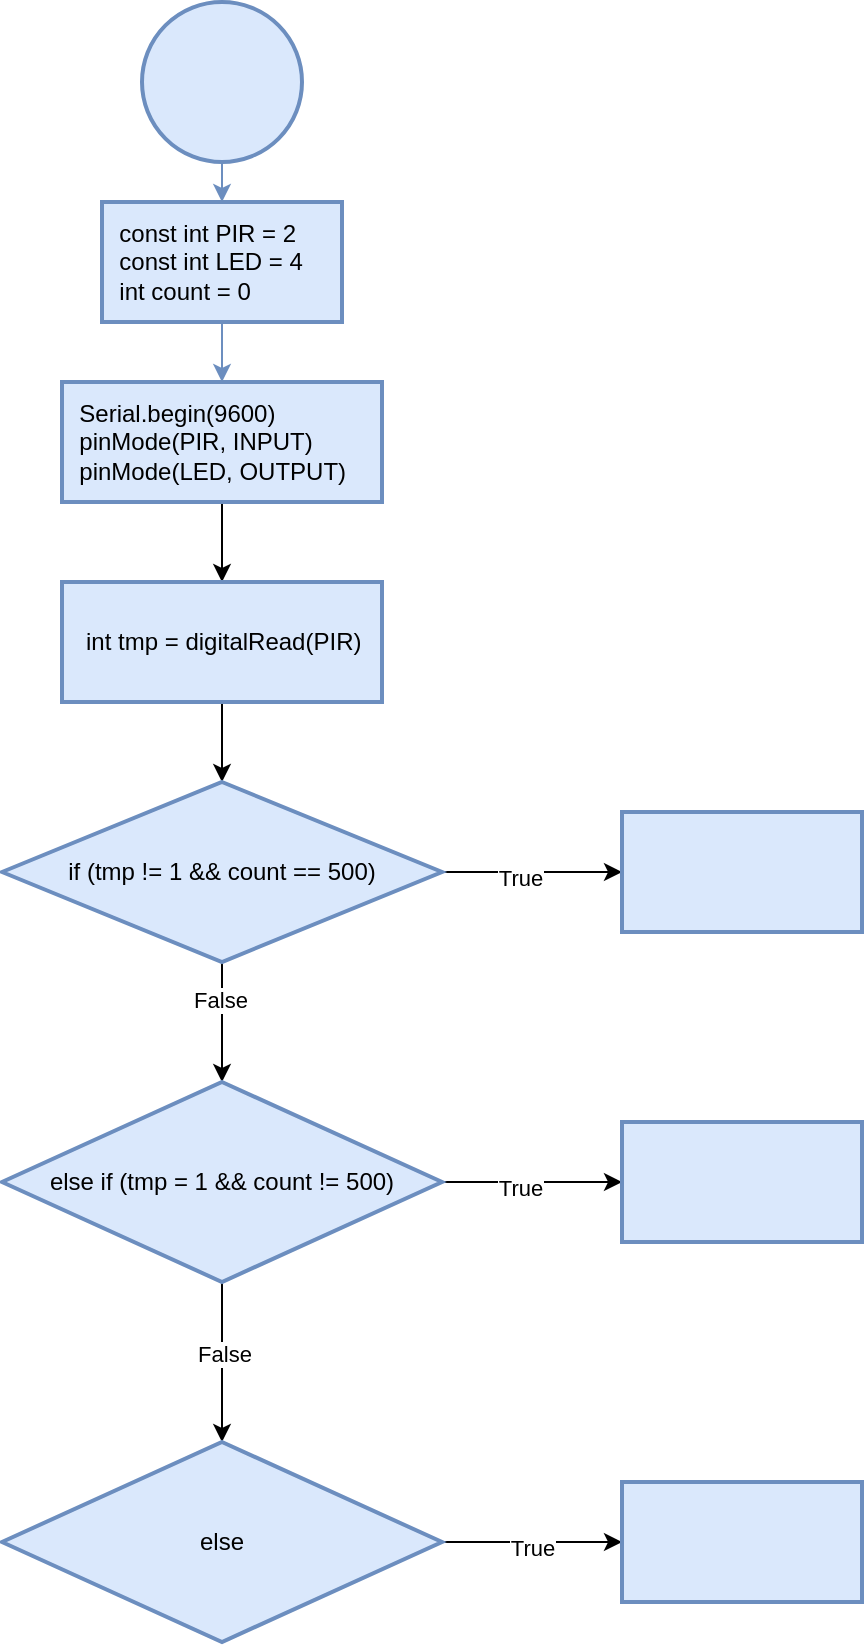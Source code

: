 <mxfile version="24.2.1" type="github">
  <diagram id="C5RBs43oDa-KdzZeNtuy" name="Page-1">
    <mxGraphModel dx="994" dy="600" grid="1" gridSize="10" guides="1" tooltips="1" connect="1" arrows="1" fold="1" page="1" pageScale="1" pageWidth="827" pageHeight="1169" math="0" shadow="0">
      <root>
        <mxCell id="WIyWlLk6GJQsqaUBKTNV-0" />
        <mxCell id="WIyWlLk6GJQsqaUBKTNV-1" parent="WIyWlLk6GJQsqaUBKTNV-0" />
        <mxCell id="13S4cDhmgtut_8zL9ob8-2" value="" style="edgeStyle=orthogonalEdgeStyle;rounded=0;orthogonalLoop=1;jettySize=auto;html=1;fillColor=#dae8fc;strokeColor=#6c8ebf;" parent="WIyWlLk6GJQsqaUBKTNV-1" source="13S4cDhmgtut_8zL9ob8-0" target="13S4cDhmgtut_8zL9ob8-1" edge="1">
          <mxGeometry relative="1" as="geometry" />
        </mxCell>
        <mxCell id="13S4cDhmgtut_8zL9ob8-0" value="" style="strokeWidth=2;html=1;shape=mxgraph.flowchart.start_2;whiteSpace=wrap;fillColor=#dae8fc;strokeColor=#6c8ebf;" parent="WIyWlLk6GJQsqaUBKTNV-1" vertex="1">
          <mxGeometry x="360" y="40" width="80" height="80" as="geometry" />
        </mxCell>
        <mxCell id="13S4cDhmgtut_8zL9ob8-4" value="" style="edgeStyle=orthogonalEdgeStyle;rounded=0;orthogonalLoop=1;jettySize=auto;html=1;fillColor=#dae8fc;strokeColor=#6c8ebf;" parent="WIyWlLk6GJQsqaUBKTNV-1" source="13S4cDhmgtut_8zL9ob8-1" target="13S4cDhmgtut_8zL9ob8-3" edge="1">
          <mxGeometry relative="1" as="geometry" />
        </mxCell>
        <mxCell id="13S4cDhmgtut_8zL9ob8-1" value="&amp;nbsp; const int PIR = 2&lt;div&gt;&amp;nbsp; const int LED = 4&lt;/div&gt;&lt;div&gt;&amp;nbsp; int count = 0&lt;/div&gt;" style="whiteSpace=wrap;html=1;strokeWidth=2;align=left;fillColor=#dae8fc;strokeColor=#6c8ebf;" parent="WIyWlLk6GJQsqaUBKTNV-1" vertex="1">
          <mxGeometry x="340" y="140" width="120" height="60" as="geometry" />
        </mxCell>
        <mxCell id="13S4cDhmgtut_8zL9ob8-8" value="" style="edgeStyle=orthogonalEdgeStyle;rounded=0;orthogonalLoop=1;jettySize=auto;html=1;" parent="WIyWlLk6GJQsqaUBKTNV-1" source="13S4cDhmgtut_8zL9ob8-3" target="13S4cDhmgtut_8zL9ob8-7" edge="1">
          <mxGeometry relative="1" as="geometry" />
        </mxCell>
        <mxCell id="13S4cDhmgtut_8zL9ob8-3" value="&lt;div&gt;&amp;nbsp; Serial.begin(9600)&lt;/div&gt;&lt;div&gt;&amp;nbsp; pinMode(PIR, INPUT)&lt;br&gt;&lt;/div&gt;&lt;div&gt;&amp;nbsp; pinMode(LED, OUTPUT)&lt;/div&gt;" style="whiteSpace=wrap;html=1;align=left;fillColor=#dae8fc;strokeColor=#6c8ebf;strokeWidth=2;" parent="WIyWlLk6GJQsqaUBKTNV-1" vertex="1">
          <mxGeometry x="320" y="230" width="160" height="60" as="geometry" />
        </mxCell>
        <mxCell id="52RO7QFju0CYf8OvqjBU-1" value="" style="edgeStyle=orthogonalEdgeStyle;rounded=0;orthogonalLoop=1;jettySize=auto;html=1;" edge="1" parent="WIyWlLk6GJQsqaUBKTNV-1" source="13S4cDhmgtut_8zL9ob8-7" target="52RO7QFju0CYf8OvqjBU-0">
          <mxGeometry relative="1" as="geometry" />
        </mxCell>
        <mxCell id="13S4cDhmgtut_8zL9ob8-7" value="&amp;nbsp; &amp;nbsp;int tmp = digitalRead(PIR)" style="whiteSpace=wrap;html=1;align=left;fillColor=#dae8fc;strokeColor=#6c8ebf;strokeWidth=2;" parent="WIyWlLk6GJQsqaUBKTNV-1" vertex="1">
          <mxGeometry x="320" y="330" width="160" height="60" as="geometry" />
        </mxCell>
        <mxCell id="52RO7QFju0CYf8OvqjBU-3" value="" style="edgeStyle=orthogonalEdgeStyle;rounded=0;orthogonalLoop=1;jettySize=auto;html=1;" edge="1" parent="WIyWlLk6GJQsqaUBKTNV-1" source="52RO7QFju0CYf8OvqjBU-0" target="52RO7QFju0CYf8OvqjBU-2">
          <mxGeometry relative="1" as="geometry" />
        </mxCell>
        <mxCell id="52RO7QFju0CYf8OvqjBU-4" value="True" style="edgeLabel;html=1;align=center;verticalAlign=middle;resizable=0;points=[];" vertex="1" connectable="0" parent="52RO7QFju0CYf8OvqjBU-3">
          <mxGeometry x="-0.149" y="-3" relative="1" as="geometry">
            <mxPoint as="offset" />
          </mxGeometry>
        </mxCell>
        <mxCell id="52RO7QFju0CYf8OvqjBU-6" value="" style="edgeStyle=orthogonalEdgeStyle;rounded=0;orthogonalLoop=1;jettySize=auto;html=1;" edge="1" parent="WIyWlLk6GJQsqaUBKTNV-1" source="52RO7QFju0CYf8OvqjBU-0" target="52RO7QFju0CYf8OvqjBU-5">
          <mxGeometry relative="1" as="geometry">
            <Array as="points">
              <mxPoint x="400" y="590" />
              <mxPoint x="400" y="590" />
            </Array>
          </mxGeometry>
        </mxCell>
        <mxCell id="52RO7QFju0CYf8OvqjBU-10" value="False" style="edgeLabel;html=1;align=center;verticalAlign=middle;resizable=0;points=[];" vertex="1" connectable="0" parent="52RO7QFju0CYf8OvqjBU-6">
          <mxGeometry x="-0.384" y="-1" relative="1" as="geometry">
            <mxPoint as="offset" />
          </mxGeometry>
        </mxCell>
        <mxCell id="52RO7QFju0CYf8OvqjBU-0" value="if (tmp != 1 &amp;amp;&amp;amp; count == 500)" style="rhombus;whiteSpace=wrap;html=1;align=center;fillColor=#dae8fc;strokeColor=#6c8ebf;strokeWidth=2;" vertex="1" parent="WIyWlLk6GJQsqaUBKTNV-1">
          <mxGeometry x="290" y="430" width="220" height="90" as="geometry" />
        </mxCell>
        <mxCell id="52RO7QFju0CYf8OvqjBU-2" value="" style="whiteSpace=wrap;html=1;fillColor=#dae8fc;strokeColor=#6c8ebf;strokeWidth=2;" vertex="1" parent="WIyWlLk6GJQsqaUBKTNV-1">
          <mxGeometry x="600" y="445" width="120" height="60" as="geometry" />
        </mxCell>
        <mxCell id="52RO7QFju0CYf8OvqjBU-8" value="" style="edgeStyle=orthogonalEdgeStyle;rounded=0;orthogonalLoop=1;jettySize=auto;html=1;" edge="1" parent="WIyWlLk6GJQsqaUBKTNV-1" source="52RO7QFju0CYf8OvqjBU-5" target="52RO7QFju0CYf8OvqjBU-7">
          <mxGeometry relative="1" as="geometry" />
        </mxCell>
        <mxCell id="52RO7QFju0CYf8OvqjBU-9" value="True" style="edgeLabel;html=1;align=center;verticalAlign=middle;resizable=0;points=[];" vertex="1" connectable="0" parent="52RO7QFju0CYf8OvqjBU-8">
          <mxGeometry x="-0.144" y="-3" relative="1" as="geometry">
            <mxPoint as="offset" />
          </mxGeometry>
        </mxCell>
        <mxCell id="52RO7QFju0CYf8OvqjBU-12" value="" style="edgeStyle=orthogonalEdgeStyle;rounded=0;orthogonalLoop=1;jettySize=auto;html=1;" edge="1" parent="WIyWlLk6GJQsqaUBKTNV-1" source="52RO7QFju0CYf8OvqjBU-5" target="52RO7QFju0CYf8OvqjBU-11">
          <mxGeometry relative="1" as="geometry">
            <Array as="points">
              <mxPoint x="400" y="720" />
              <mxPoint x="400" y="720" />
            </Array>
          </mxGeometry>
        </mxCell>
        <mxCell id="52RO7QFju0CYf8OvqjBU-16" value="False" style="edgeLabel;html=1;align=center;verticalAlign=middle;resizable=0;points=[];" vertex="1" connectable="0" parent="52RO7QFju0CYf8OvqjBU-12">
          <mxGeometry x="-0.115" y="1" relative="1" as="geometry">
            <mxPoint as="offset" />
          </mxGeometry>
        </mxCell>
        <mxCell id="52RO7QFju0CYf8OvqjBU-5" value="else if (tmp = 1 &amp;amp;&amp;amp; count != 500)" style="rhombus;whiteSpace=wrap;html=1;fillColor=#dae8fc;strokeColor=#6c8ebf;strokeWidth=2;" vertex="1" parent="WIyWlLk6GJQsqaUBKTNV-1">
          <mxGeometry x="290" y="580" width="220" height="100" as="geometry" />
        </mxCell>
        <mxCell id="52RO7QFju0CYf8OvqjBU-7" value="" style="whiteSpace=wrap;html=1;fillColor=#dae8fc;strokeColor=#6c8ebf;strokeWidth=2;" vertex="1" parent="WIyWlLk6GJQsqaUBKTNV-1">
          <mxGeometry x="600" y="600" width="120" height="60" as="geometry" />
        </mxCell>
        <mxCell id="52RO7QFju0CYf8OvqjBU-14" value="" style="edgeStyle=orthogonalEdgeStyle;rounded=0;orthogonalLoop=1;jettySize=auto;html=1;" edge="1" parent="WIyWlLk6GJQsqaUBKTNV-1" source="52RO7QFju0CYf8OvqjBU-11" target="52RO7QFju0CYf8OvqjBU-13">
          <mxGeometry relative="1" as="geometry" />
        </mxCell>
        <mxCell id="52RO7QFju0CYf8OvqjBU-15" value="True" style="edgeLabel;html=1;align=center;verticalAlign=middle;resizable=0;points=[];" vertex="1" connectable="0" parent="52RO7QFju0CYf8OvqjBU-14">
          <mxGeometry x="-0.003" y="-3" relative="1" as="geometry">
            <mxPoint as="offset" />
          </mxGeometry>
        </mxCell>
        <mxCell id="52RO7QFju0CYf8OvqjBU-11" value="else" style="rhombus;whiteSpace=wrap;html=1;fillColor=#dae8fc;strokeColor=#6c8ebf;strokeWidth=2;" vertex="1" parent="WIyWlLk6GJQsqaUBKTNV-1">
          <mxGeometry x="290" y="760" width="220" height="100" as="geometry" />
        </mxCell>
        <mxCell id="52RO7QFju0CYf8OvqjBU-13" value="" style="whiteSpace=wrap;html=1;fillColor=#dae8fc;strokeColor=#6c8ebf;strokeWidth=2;" vertex="1" parent="WIyWlLk6GJQsqaUBKTNV-1">
          <mxGeometry x="600" y="780" width="120" height="60" as="geometry" />
        </mxCell>
      </root>
    </mxGraphModel>
  </diagram>
</mxfile>
